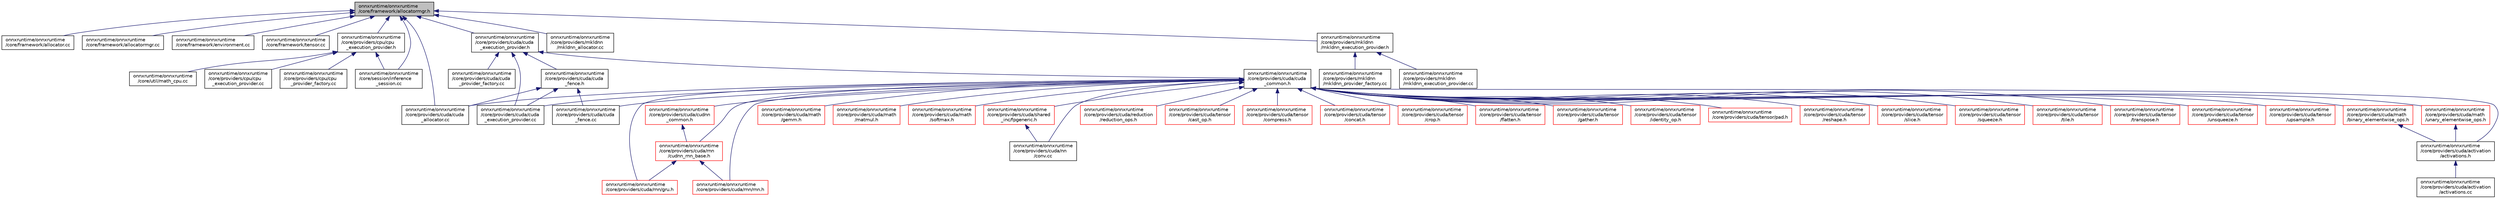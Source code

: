 digraph "onnxruntime/onnxruntime/core/framework/allocatormgr.h"
{
  edge [fontname="Helvetica",fontsize="10",labelfontname="Helvetica",labelfontsize="10"];
  node [fontname="Helvetica",fontsize="10",shape=record];
  Node33 [label="onnxruntime/onnxruntime\l/core/framework/allocatormgr.h",height=0.2,width=0.4,color="black", fillcolor="grey75", style="filled", fontcolor="black"];
  Node33 -> Node34 [dir="back",color="midnightblue",fontsize="10",style="solid"];
  Node34 [label="onnxruntime/onnxruntime\l/core/framework/allocator.cc",height=0.2,width=0.4,color="black", fillcolor="white", style="filled",URL="$allocator_8cc.html"];
  Node33 -> Node35 [dir="back",color="midnightblue",fontsize="10",style="solid"];
  Node35 [label="onnxruntime/onnxruntime\l/core/framework/allocatormgr.cc",height=0.2,width=0.4,color="black", fillcolor="white", style="filled",URL="$allocatormgr_8cc.html"];
  Node33 -> Node36 [dir="back",color="midnightblue",fontsize="10",style="solid"];
  Node36 [label="onnxruntime/onnxruntime\l/core/framework/environment.cc",height=0.2,width=0.4,color="black", fillcolor="white", style="filled",URL="$environment_8cc.html"];
  Node33 -> Node37 [dir="back",color="midnightblue",fontsize="10",style="solid"];
  Node37 [label="onnxruntime/onnxruntime\l/core/framework/tensor.cc",height=0.2,width=0.4,color="black", fillcolor="white", style="filled",URL="$tensor_8cc.html"];
  Node33 -> Node38 [dir="back",color="midnightblue",fontsize="10",style="solid"];
  Node38 [label="onnxruntime/onnxruntime\l/core/providers/cpu/cpu\l_execution_provider.h",height=0.2,width=0.4,color="black", fillcolor="white", style="filled",URL="$cpu__execution__provider_8h.html"];
  Node38 -> Node39 [dir="back",color="midnightblue",fontsize="10",style="solid"];
  Node39 [label="onnxruntime/onnxruntime\l/core/providers/cpu/cpu\l_execution_provider.cc",height=0.2,width=0.4,color="black", fillcolor="white", style="filled",URL="$cpu__execution__provider_8cc.html"];
  Node38 -> Node40 [dir="back",color="midnightblue",fontsize="10",style="solid"];
  Node40 [label="onnxruntime/onnxruntime\l/core/providers/cpu/cpu\l_provider_factory.cc",height=0.2,width=0.4,color="black", fillcolor="white", style="filled",URL="$cpu__provider__factory_8cc.html"];
  Node38 -> Node41 [dir="back",color="midnightblue",fontsize="10",style="solid"];
  Node41 [label="onnxruntime/onnxruntime\l/core/session/inference\l_session.cc",height=0.2,width=0.4,color="black", fillcolor="white", style="filled",URL="$inference__session_8cc.html"];
  Node38 -> Node42 [dir="back",color="midnightblue",fontsize="10",style="solid"];
  Node42 [label="onnxruntime/onnxruntime\l/core/util/math_cpu.cc",height=0.2,width=0.4,color="black", fillcolor="white", style="filled",URL="$math__cpu_8cc.html"];
  Node33 -> Node43 [dir="back",color="midnightblue",fontsize="10",style="solid"];
  Node43 [label="onnxruntime/onnxruntime\l/core/providers/cuda/cuda\l_execution_provider.h",height=0.2,width=0.4,color="black", fillcolor="white", style="filled",URL="$cuda__execution__provider_8h.html"];
  Node43 -> Node44 [dir="back",color="midnightblue",fontsize="10",style="solid"];
  Node44 [label="onnxruntime/onnxruntime\l/core/providers/cuda/cuda\l_common.h",height=0.2,width=0.4,color="black", fillcolor="white", style="filled",URL="$cuda__common_8h.html"];
  Node44 -> Node45 [dir="back",color="midnightblue",fontsize="10",style="solid"];
  Node45 [label="onnxruntime/onnxruntime\l/core/providers/cuda/activation\l/activations.h",height=0.2,width=0.4,color="black", fillcolor="white", style="filled",URL="$cuda_2activation_2activations_8h.html"];
  Node45 -> Node46 [dir="back",color="midnightblue",fontsize="10",style="solid"];
  Node46 [label="onnxruntime/onnxruntime\l/core/providers/cuda/activation\l/activations.cc",height=0.2,width=0.4,color="black", fillcolor="white", style="filled",URL="$cuda_2activation_2activations_8cc.html"];
  Node44 -> Node47 [dir="back",color="midnightblue",fontsize="10",style="solid"];
  Node47 [label="onnxruntime/onnxruntime\l/core/providers/cuda/cuda\l_allocator.cc",height=0.2,width=0.4,color="black", fillcolor="white", style="filled",URL="$cuda__allocator_8cc.html"];
  Node44 -> Node48 [dir="back",color="midnightblue",fontsize="10",style="solid"];
  Node48 [label="onnxruntime/onnxruntime\l/core/providers/cuda/cuda\l_execution_provider.cc",height=0.2,width=0.4,color="black", fillcolor="white", style="filled",URL="$cuda__execution__provider_8cc.html"];
  Node44 -> Node49 [dir="back",color="midnightblue",fontsize="10",style="solid"];
  Node49 [label="onnxruntime/onnxruntime\l/core/providers/cuda/cuda\l_fence.cc",height=0.2,width=0.4,color="black", fillcolor="white", style="filled",URL="$cuda__fence_8cc.html"];
  Node44 -> Node50 [dir="back",color="midnightblue",fontsize="10",style="solid"];
  Node50 [label="onnxruntime/onnxruntime\l/core/providers/cuda/cudnn\l_common.h",height=0.2,width=0.4,color="red", fillcolor="white", style="filled",URL="$cudnn__common_8h.html"];
  Node50 -> Node67 [dir="back",color="midnightblue",fontsize="10",style="solid"];
  Node67 [label="onnxruntime/onnxruntime\l/core/providers/cuda/rnn\l/cudnn_rnn_base.h",height=0.2,width=0.4,color="red", fillcolor="white", style="filled",URL="$cudnn__rnn__base_8h.html"];
  Node67 -> Node69 [dir="back",color="midnightblue",fontsize="10",style="solid"];
  Node69 [label="onnxruntime/onnxruntime\l/core/providers/cuda/rnn/gru.h",height=0.2,width=0.4,color="red", fillcolor="white", style="filled",URL="$gru_8h.html"];
  Node67 -> Node73 [dir="back",color="midnightblue",fontsize="10",style="solid"];
  Node73 [label="onnxruntime/onnxruntime\l/core/providers/cuda/rnn/rnn.h",height=0.2,width=0.4,color="red", fillcolor="white", style="filled",URL="$cuda_2rnn_2rnn_8h.html"];
  Node44 -> Node77 [dir="back",color="midnightblue",fontsize="10",style="solid"];
  Node77 [label="onnxruntime/onnxruntime\l/core/providers/cuda/math\l/binary_elementwise_ops.h",height=0.2,width=0.4,color="red", fillcolor="white", style="filled",URL="$binary__elementwise__ops_8h.html"];
  Node77 -> Node45 [dir="back",color="midnightblue",fontsize="10",style="solid"];
  Node44 -> Node79 [dir="back",color="midnightblue",fontsize="10",style="solid"];
  Node79 [label="onnxruntime/onnxruntime\l/core/providers/cuda/math\l/gemm.h",height=0.2,width=0.4,color="red", fillcolor="white", style="filled",URL="$cuda_2math_2gemm_8h.html"];
  Node44 -> Node80 [dir="back",color="midnightblue",fontsize="10",style="solid"];
  Node80 [label="onnxruntime/onnxruntime\l/core/providers/cuda/math\l/matmul.h",height=0.2,width=0.4,color="red", fillcolor="white", style="filled",URL="$cuda_2math_2matmul_8h.html"];
  Node44 -> Node82 [dir="back",color="midnightblue",fontsize="10",style="solid"];
  Node82 [label="onnxruntime/onnxruntime\l/core/providers/cuda/math\l/softmax.h",height=0.2,width=0.4,color="red", fillcolor="white", style="filled",URL="$cuda_2math_2softmax_8h.html"];
  Node44 -> Node83 [dir="back",color="midnightblue",fontsize="10",style="solid"];
  Node83 [label="onnxruntime/onnxruntime\l/core/providers/cuda/math\l/unary_elementwise_ops.h",height=0.2,width=0.4,color="red", fillcolor="white", style="filled",URL="$unary__elementwise__ops_8h.html"];
  Node83 -> Node45 [dir="back",color="midnightblue",fontsize="10",style="solid"];
  Node44 -> Node57 [dir="back",color="midnightblue",fontsize="10",style="solid"];
  Node57 [label="onnxruntime/onnxruntime\l/core/providers/cuda/nn\l/conv.cc",height=0.2,width=0.4,color="black", fillcolor="white", style="filled",URL="$cuda_2nn_2conv_8cc.html"];
  Node44 -> Node85 [dir="back",color="midnightblue",fontsize="10",style="solid"];
  Node85 [label="onnxruntime/onnxruntime\l/core/providers/cuda/reduction\l/reduction_ops.h",height=0.2,width=0.4,color="red", fillcolor="white", style="filled",URL="$cuda_2reduction_2reduction__ops_8h.html"];
  Node44 -> Node67 [dir="back",color="midnightblue",fontsize="10",style="solid"];
  Node44 -> Node69 [dir="back",color="midnightblue",fontsize="10",style="solid"];
  Node44 -> Node73 [dir="back",color="midnightblue",fontsize="10",style="solid"];
  Node44 -> Node86 [dir="back",color="midnightblue",fontsize="10",style="solid"];
  Node86 [label="onnxruntime/onnxruntime\l/core/providers/cuda/shared\l_inc/fpgeneric.h",height=0.2,width=0.4,color="red", fillcolor="white", style="filled",URL="$fpgeneric_8h.html"];
  Node86 -> Node57 [dir="back",color="midnightblue",fontsize="10",style="solid"];
  Node44 -> Node87 [dir="back",color="midnightblue",fontsize="10",style="solid"];
  Node87 [label="onnxruntime/onnxruntime\l/core/providers/cuda/tensor\l/cast_op.h",height=0.2,width=0.4,color="red", fillcolor="white", style="filled",URL="$cuda_2tensor_2cast__op_8h.html"];
  Node44 -> Node89 [dir="back",color="midnightblue",fontsize="10",style="solid"];
  Node89 [label="onnxruntime/onnxruntime\l/core/providers/cuda/tensor\l/compress.h",height=0.2,width=0.4,color="red", fillcolor="white", style="filled",URL="$cuda_2tensor_2compress_8h.html"];
  Node44 -> Node91 [dir="back",color="midnightblue",fontsize="10",style="solid"];
  Node91 [label="onnxruntime/onnxruntime\l/core/providers/cuda/tensor\l/concat.h",height=0.2,width=0.4,color="red", fillcolor="white", style="filled",URL="$cuda_2tensor_2concat_8h.html"];
  Node44 -> Node93 [dir="back",color="midnightblue",fontsize="10",style="solid"];
  Node93 [label="onnxruntime/onnxruntime\l/core/providers/cuda/tensor\l/crop.h",height=0.2,width=0.4,color="red", fillcolor="white", style="filled",URL="$cuda_2tensor_2crop_8h.html"];
  Node44 -> Node95 [dir="back",color="midnightblue",fontsize="10",style="solid"];
  Node95 [label="onnxruntime/onnxruntime\l/core/providers/cuda/tensor\l/flatten.h",height=0.2,width=0.4,color="red", fillcolor="white", style="filled",URL="$cuda_2tensor_2flatten_8h.html"];
  Node44 -> Node97 [dir="back",color="midnightblue",fontsize="10",style="solid"];
  Node97 [label="onnxruntime/onnxruntime\l/core/providers/cuda/tensor\l/gather.h",height=0.2,width=0.4,color="red", fillcolor="white", style="filled",URL="$cuda_2tensor_2gather_8h.html"];
  Node44 -> Node99 [dir="back",color="midnightblue",fontsize="10",style="solid"];
  Node99 [label="onnxruntime/onnxruntime\l/core/providers/cuda/tensor\l/identity_op.h",height=0.2,width=0.4,color="red", fillcolor="white", style="filled",URL="$cuda_2tensor_2identity__op_8h.html"];
  Node44 -> Node101 [dir="back",color="midnightblue",fontsize="10",style="solid"];
  Node101 [label="onnxruntime/onnxruntime\l/core/providers/cuda/tensor/pad.h",height=0.2,width=0.4,color="red", fillcolor="white", style="filled",URL="$cuda_2tensor_2pad_8h.html"];
  Node44 -> Node103 [dir="back",color="midnightblue",fontsize="10",style="solid"];
  Node103 [label="onnxruntime/onnxruntime\l/core/providers/cuda/tensor\l/reshape.h",height=0.2,width=0.4,color="red", fillcolor="white", style="filled",URL="$cuda_2tensor_2reshape_8h.html"];
  Node44 -> Node105 [dir="back",color="midnightblue",fontsize="10",style="solid"];
  Node105 [label="onnxruntime/onnxruntime\l/core/providers/cuda/tensor\l/slice.h",height=0.2,width=0.4,color="red", fillcolor="white", style="filled",URL="$cuda_2tensor_2slice_8h.html"];
  Node44 -> Node107 [dir="back",color="midnightblue",fontsize="10",style="solid"];
  Node107 [label="onnxruntime/onnxruntime\l/core/providers/cuda/tensor\l/squeeze.h",height=0.2,width=0.4,color="red", fillcolor="white", style="filled",URL="$cuda_2tensor_2squeeze_8h.html"];
  Node44 -> Node109 [dir="back",color="midnightblue",fontsize="10",style="solid"];
  Node109 [label="onnxruntime/onnxruntime\l/core/providers/cuda/tensor\l/tile.h",height=0.2,width=0.4,color="red", fillcolor="white", style="filled",URL="$cuda_2tensor_2tile_8h.html"];
  Node44 -> Node111 [dir="back",color="midnightblue",fontsize="10",style="solid"];
  Node111 [label="onnxruntime/onnxruntime\l/core/providers/cuda/tensor\l/transpose.h",height=0.2,width=0.4,color="red", fillcolor="white", style="filled",URL="$cuda_2tensor_2transpose_8h.html"];
  Node44 -> Node113 [dir="back",color="midnightblue",fontsize="10",style="solid"];
  Node113 [label="onnxruntime/onnxruntime\l/core/providers/cuda/tensor\l/unsqueeze.h",height=0.2,width=0.4,color="red", fillcolor="white", style="filled",URL="$cuda_2tensor_2unsqueeze_8h.html"];
  Node44 -> Node115 [dir="back",color="midnightblue",fontsize="10",style="solid"];
  Node115 [label="onnxruntime/onnxruntime\l/core/providers/cuda/tensor\l/upsample.h",height=0.2,width=0.4,color="red", fillcolor="white", style="filled",URL="$cuda_2tensor_2upsample_8h.html"];
  Node43 -> Node117 [dir="back",color="midnightblue",fontsize="10",style="solid"];
  Node117 [label="onnxruntime/onnxruntime\l/core/providers/cuda/cuda\l_fence.h",height=0.2,width=0.4,color="black", fillcolor="white", style="filled",URL="$cuda__fence_8h.html"];
  Node117 -> Node47 [dir="back",color="midnightblue",fontsize="10",style="solid"];
  Node117 -> Node48 [dir="back",color="midnightblue",fontsize="10",style="solid"];
  Node117 -> Node49 [dir="back",color="midnightblue",fontsize="10",style="solid"];
  Node43 -> Node48 [dir="back",color="midnightblue",fontsize="10",style="solid"];
  Node43 -> Node118 [dir="back",color="midnightblue",fontsize="10",style="solid"];
  Node118 [label="onnxruntime/onnxruntime\l/core/providers/cuda/cuda\l_provider_factory.cc",height=0.2,width=0.4,color="black", fillcolor="white", style="filled",URL="$cuda__provider__factory_8cc.html"];
  Node33 -> Node47 [dir="back",color="midnightblue",fontsize="10",style="solid"];
  Node33 -> Node119 [dir="back",color="midnightblue",fontsize="10",style="solid"];
  Node119 [label="onnxruntime/onnxruntime\l/core/providers/mkldnn\l/mkldnn_allocator.cc",height=0.2,width=0.4,color="black", fillcolor="white", style="filled",URL="$mkldnn__allocator_8cc.html"];
  Node33 -> Node120 [dir="back",color="midnightblue",fontsize="10",style="solid"];
  Node120 [label="onnxruntime/onnxruntime\l/core/providers/mkldnn\l/mkldnn_execution_provider.h",height=0.2,width=0.4,color="black", fillcolor="white", style="filled",URL="$mkldnn__execution__provider_8h.html"];
  Node120 -> Node121 [dir="back",color="midnightblue",fontsize="10",style="solid"];
  Node121 [label="onnxruntime/onnxruntime\l/core/providers/mkldnn\l/mkldnn_execution_provider.cc",height=0.2,width=0.4,color="black", fillcolor="white", style="filled",URL="$mkldnn__execution__provider_8cc.html"];
  Node120 -> Node122 [dir="back",color="midnightblue",fontsize="10",style="solid"];
  Node122 [label="onnxruntime/onnxruntime\l/core/providers/mkldnn\l/mkldnn_provider_factory.cc",height=0.2,width=0.4,color="black", fillcolor="white", style="filled",URL="$mkldnn__provider__factory_8cc.html"];
  Node33 -> Node41 [dir="back",color="midnightblue",fontsize="10",style="solid"];
}
